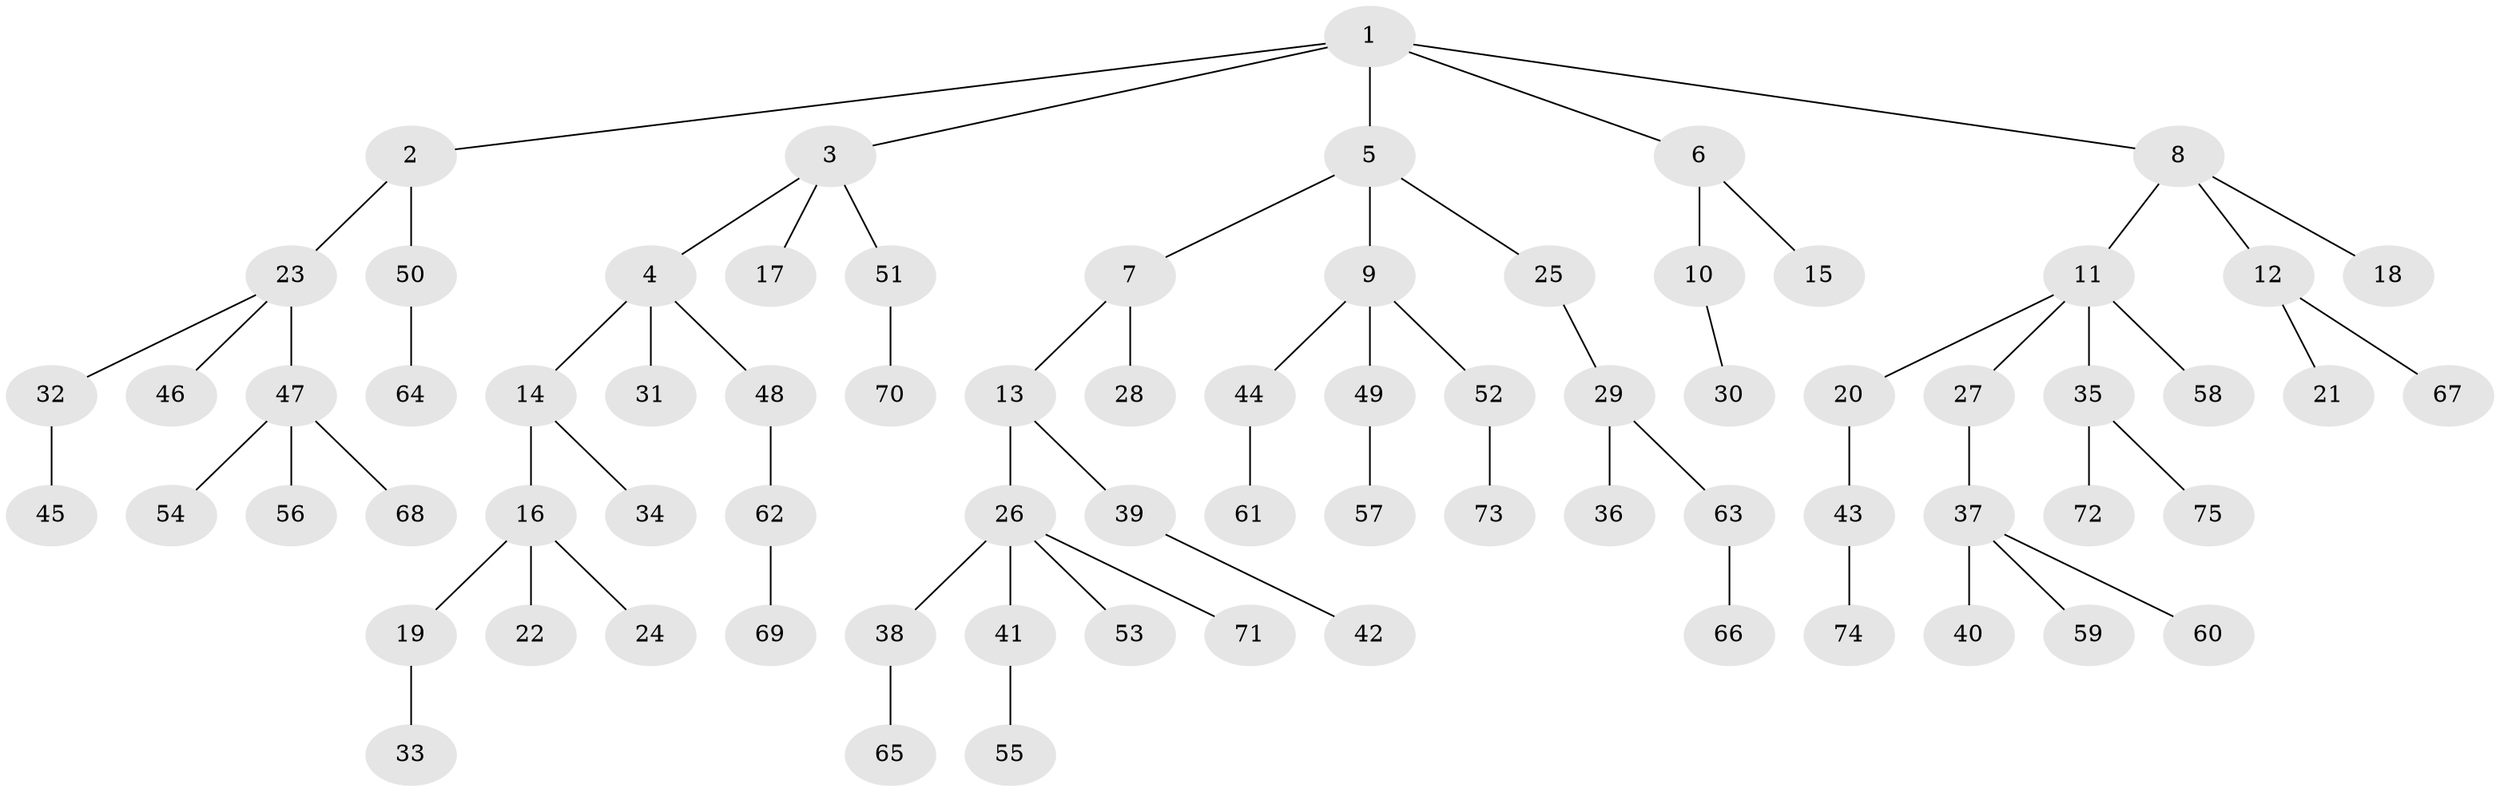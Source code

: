 // coarse degree distribution, {1: 0.8181818181818182, 2: 0.09090909090909091, 4: 0.045454545454545456, 16: 0.045454545454545456}
// Generated by graph-tools (version 1.1) at 2025/56/03/04/25 21:56:31]
// undirected, 75 vertices, 74 edges
graph export_dot {
graph [start="1"]
  node [color=gray90,style=filled];
  1;
  2;
  3;
  4;
  5;
  6;
  7;
  8;
  9;
  10;
  11;
  12;
  13;
  14;
  15;
  16;
  17;
  18;
  19;
  20;
  21;
  22;
  23;
  24;
  25;
  26;
  27;
  28;
  29;
  30;
  31;
  32;
  33;
  34;
  35;
  36;
  37;
  38;
  39;
  40;
  41;
  42;
  43;
  44;
  45;
  46;
  47;
  48;
  49;
  50;
  51;
  52;
  53;
  54;
  55;
  56;
  57;
  58;
  59;
  60;
  61;
  62;
  63;
  64;
  65;
  66;
  67;
  68;
  69;
  70;
  71;
  72;
  73;
  74;
  75;
  1 -- 2;
  1 -- 3;
  1 -- 5;
  1 -- 6;
  1 -- 8;
  2 -- 23;
  2 -- 50;
  3 -- 4;
  3 -- 17;
  3 -- 51;
  4 -- 14;
  4 -- 31;
  4 -- 48;
  5 -- 7;
  5 -- 9;
  5 -- 25;
  6 -- 10;
  6 -- 15;
  7 -- 13;
  7 -- 28;
  8 -- 11;
  8 -- 12;
  8 -- 18;
  9 -- 44;
  9 -- 49;
  9 -- 52;
  10 -- 30;
  11 -- 20;
  11 -- 27;
  11 -- 35;
  11 -- 58;
  12 -- 21;
  12 -- 67;
  13 -- 26;
  13 -- 39;
  14 -- 16;
  14 -- 34;
  16 -- 19;
  16 -- 22;
  16 -- 24;
  19 -- 33;
  20 -- 43;
  23 -- 32;
  23 -- 46;
  23 -- 47;
  25 -- 29;
  26 -- 38;
  26 -- 41;
  26 -- 53;
  26 -- 71;
  27 -- 37;
  29 -- 36;
  29 -- 63;
  32 -- 45;
  35 -- 72;
  35 -- 75;
  37 -- 40;
  37 -- 59;
  37 -- 60;
  38 -- 65;
  39 -- 42;
  41 -- 55;
  43 -- 74;
  44 -- 61;
  47 -- 54;
  47 -- 56;
  47 -- 68;
  48 -- 62;
  49 -- 57;
  50 -- 64;
  51 -- 70;
  52 -- 73;
  62 -- 69;
  63 -- 66;
}
